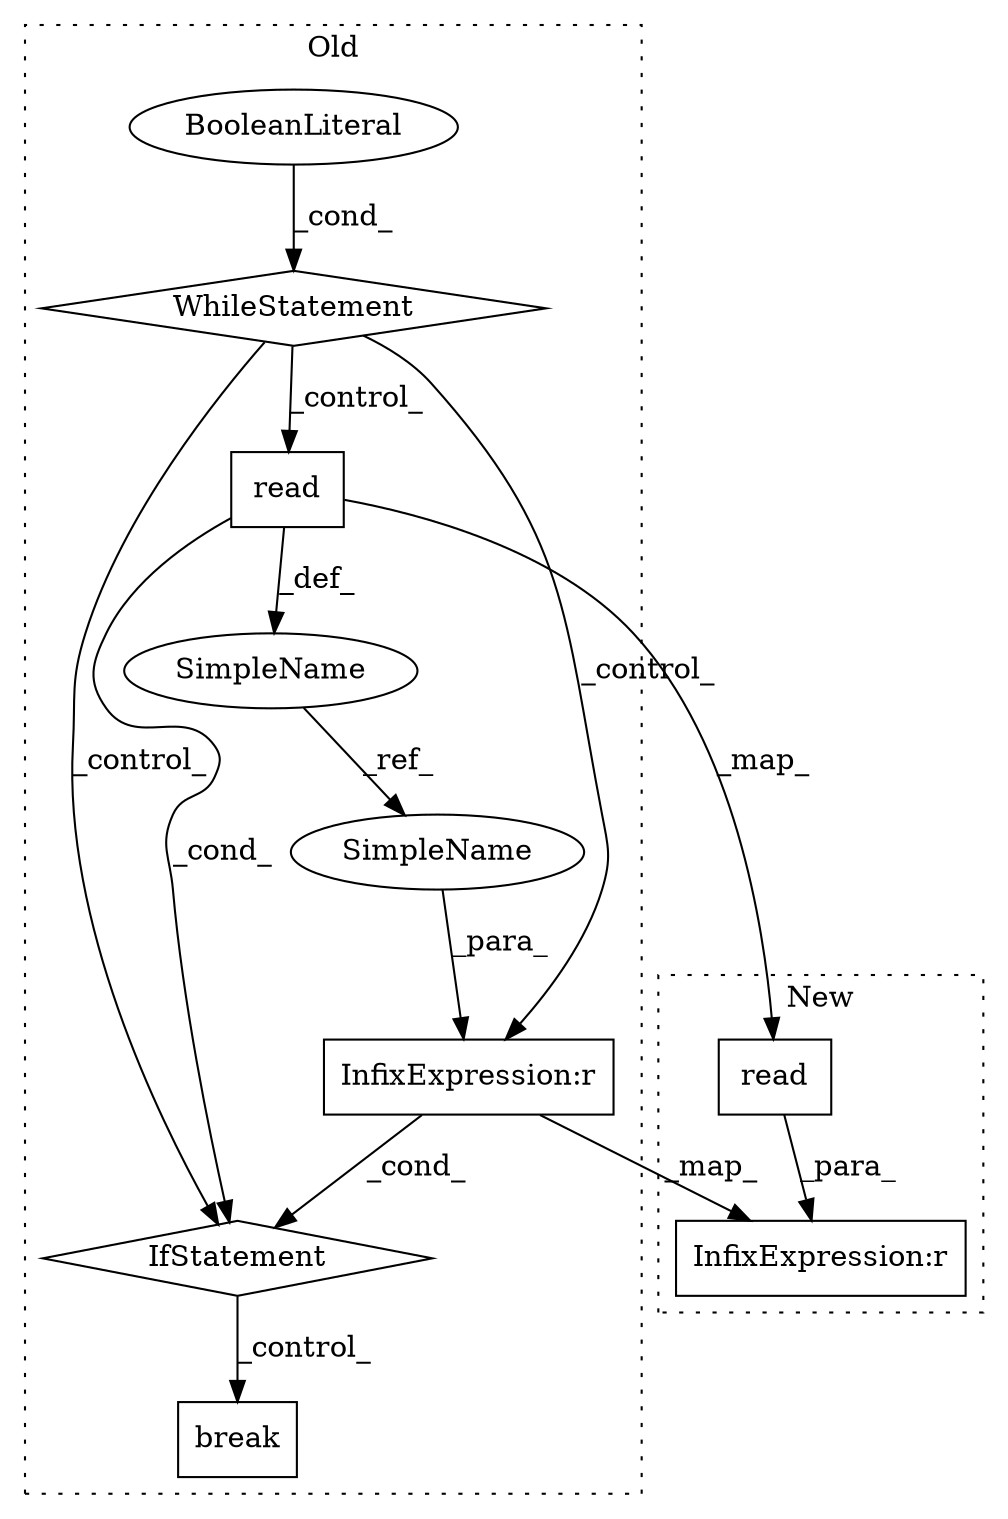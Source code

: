 digraph G {
subgraph cluster0 {
1 [label="read" a="32" s="5636,5644" l="5,1" shape="box"];
3 [label="break" a="10" s="5683" l="6" shape="box"];
4 [label="BooleanLiteral" a="9" s="5600" l="4" shape="ellipse"];
5 [label="SimpleName" a="42" s="5620" l="4" shape="ellipse"];
6 [label="InfixExpression:r" a="27" s="5663" l="4" shape="box"];
8 [label="IfStatement" a="25" s="5655,5669" l="4,2" shape="diamond"];
9 [label="WhileStatement" a="61" s="5593,5604" l="7,2" shape="diamond"];
10 [label="SimpleName" a="42" s="5659" l="4" shape="ellipse"];
label = "Old";
style="dotted";
}
subgraph cluster1 {
2 [label="read" a="32" s="5529,5537" l="5,1" shape="box"];
7 [label="InfixExpression:r" a="27" s="5539" l="4" shape="box"];
label = "New";
style="dotted";
}
1 -> 8 [label="_cond_"];
1 -> 5 [label="_def_"];
1 -> 2 [label="_map_"];
2 -> 7 [label="_para_"];
4 -> 9 [label="_cond_"];
5 -> 10 [label="_ref_"];
6 -> 8 [label="_cond_"];
6 -> 7 [label="_map_"];
8 -> 3 [label="_control_"];
9 -> 6 [label="_control_"];
9 -> 8 [label="_control_"];
9 -> 1 [label="_control_"];
10 -> 6 [label="_para_"];
}